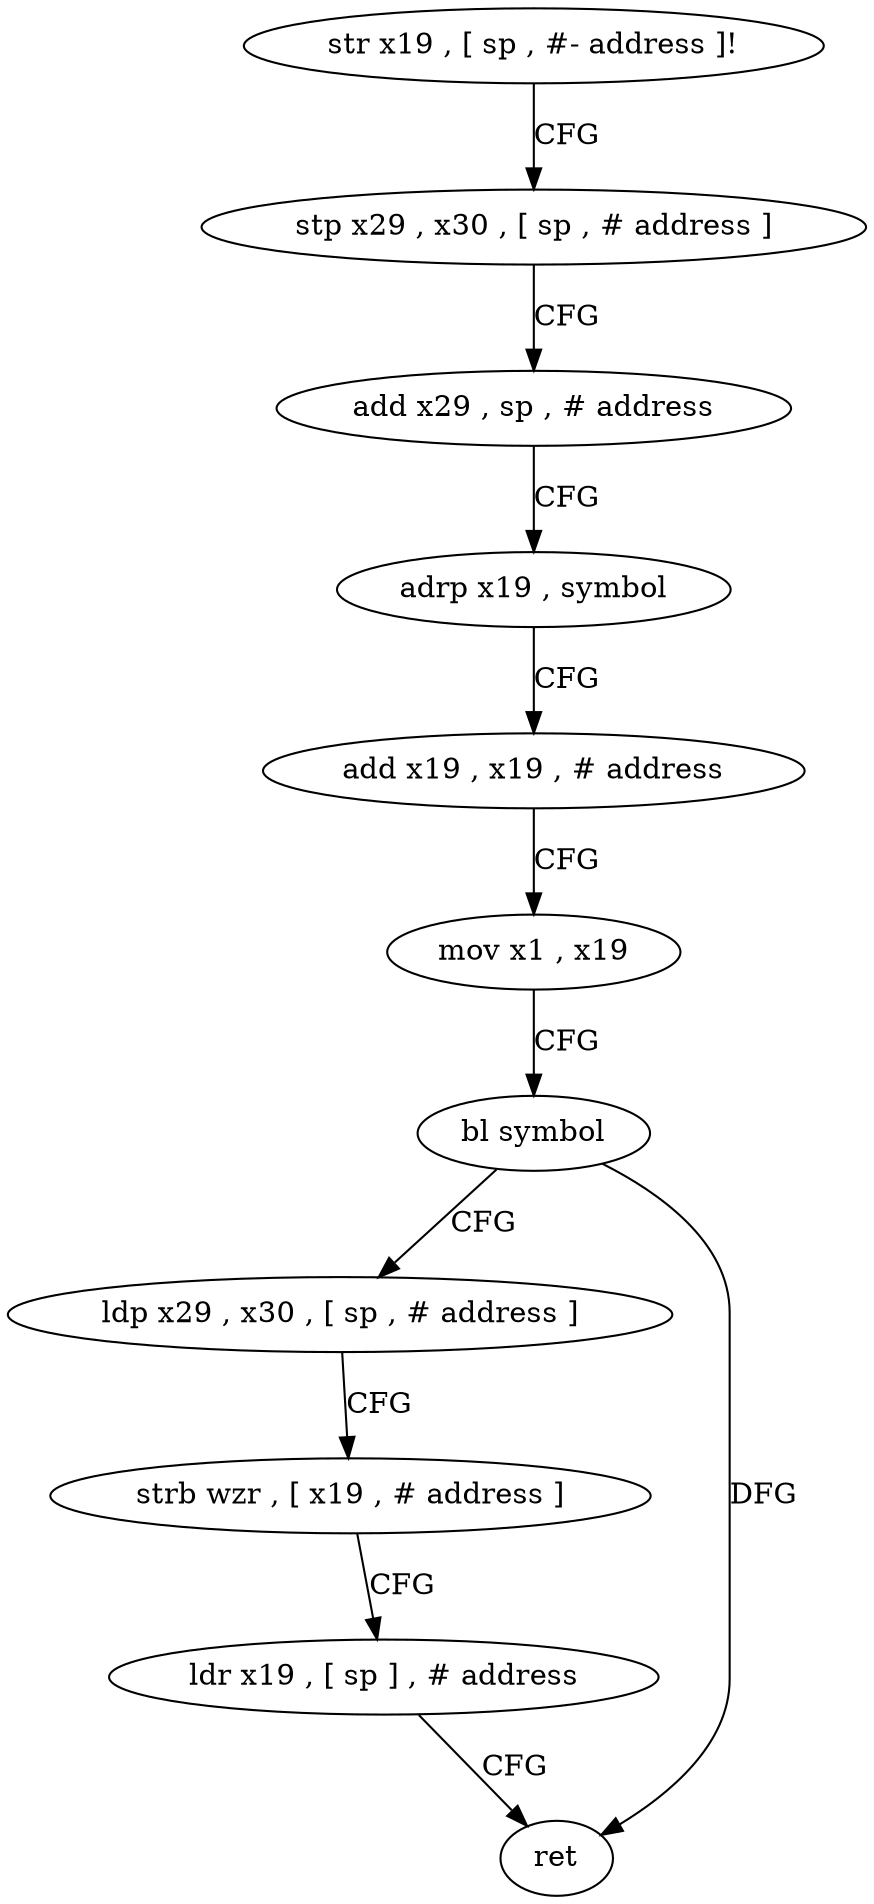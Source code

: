 digraph "func" {
"4208648" [label = "str x19 , [ sp , #- address ]!" ]
"4208652" [label = "stp x29 , x30 , [ sp , # address ]" ]
"4208656" [label = "add x29 , sp , # address" ]
"4208660" [label = "adrp x19 , symbol" ]
"4208664" [label = "add x19 , x19 , # address" ]
"4208668" [label = "mov x1 , x19" ]
"4208672" [label = "bl symbol" ]
"4208676" [label = "ldp x29 , x30 , [ sp , # address ]" ]
"4208680" [label = "strb wzr , [ x19 , # address ]" ]
"4208684" [label = "ldr x19 , [ sp ] , # address" ]
"4208688" [label = "ret" ]
"4208648" -> "4208652" [ label = "CFG" ]
"4208652" -> "4208656" [ label = "CFG" ]
"4208656" -> "4208660" [ label = "CFG" ]
"4208660" -> "4208664" [ label = "CFG" ]
"4208664" -> "4208668" [ label = "CFG" ]
"4208668" -> "4208672" [ label = "CFG" ]
"4208672" -> "4208676" [ label = "CFG" ]
"4208672" -> "4208688" [ label = "DFG" ]
"4208676" -> "4208680" [ label = "CFG" ]
"4208680" -> "4208684" [ label = "CFG" ]
"4208684" -> "4208688" [ label = "CFG" ]
}

